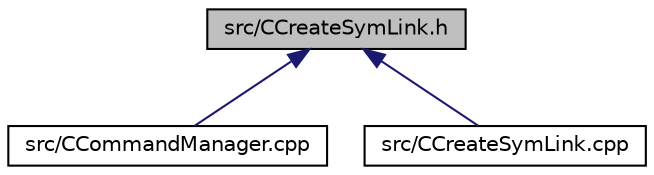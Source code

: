 digraph "src/CCreateSymLink.h"
{
 // LATEX_PDF_SIZE
  edge [fontname="Helvetica",fontsize="10",labelfontname="Helvetica",labelfontsize="10"];
  node [fontname="Helvetica",fontsize="10",shape=record];
  Node1 [label="src/CCreateSymLink.h",height=0.2,width=0.4,color="black", fillcolor="grey75", style="filled", fontcolor="black",tooltip=" "];
  Node1 -> Node2 [dir="back",color="midnightblue",fontsize="10",style="solid",fontname="Helvetica"];
  Node2 [label="src/CCommandManager.cpp",height=0.2,width=0.4,color="black", fillcolor="white", style="filled",URL="$CCommandManager_8cpp.html",tooltip=" "];
  Node1 -> Node3 [dir="back",color="midnightblue",fontsize="10",style="solid",fontname="Helvetica"];
  Node3 [label="src/CCreateSymLink.cpp",height=0.2,width=0.4,color="black", fillcolor="white", style="filled",URL="$CCreateSymLink_8cpp.html",tooltip=" "];
}

